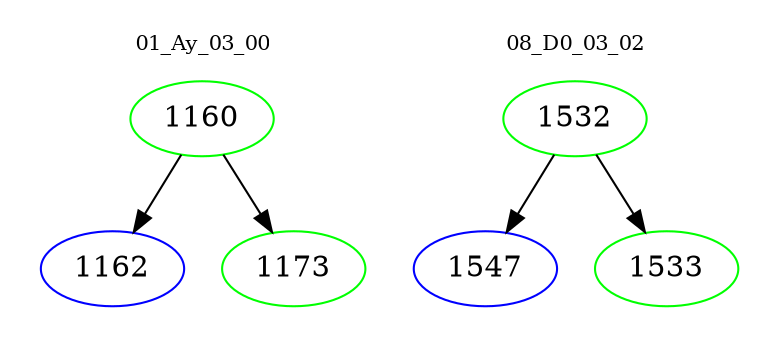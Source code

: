 digraph{
subgraph cluster_0 {
color = white
label = "01_Ay_03_00";
fontsize=10;
T0_1160 [label="1160", color="green"]
T0_1160 -> T0_1162 [color="black"]
T0_1162 [label="1162", color="blue"]
T0_1160 -> T0_1173 [color="black"]
T0_1173 [label="1173", color="green"]
}
subgraph cluster_1 {
color = white
label = "08_D0_03_02";
fontsize=10;
T1_1532 [label="1532", color="green"]
T1_1532 -> T1_1547 [color="black"]
T1_1547 [label="1547", color="blue"]
T1_1532 -> T1_1533 [color="black"]
T1_1533 [label="1533", color="green"]
}
}
